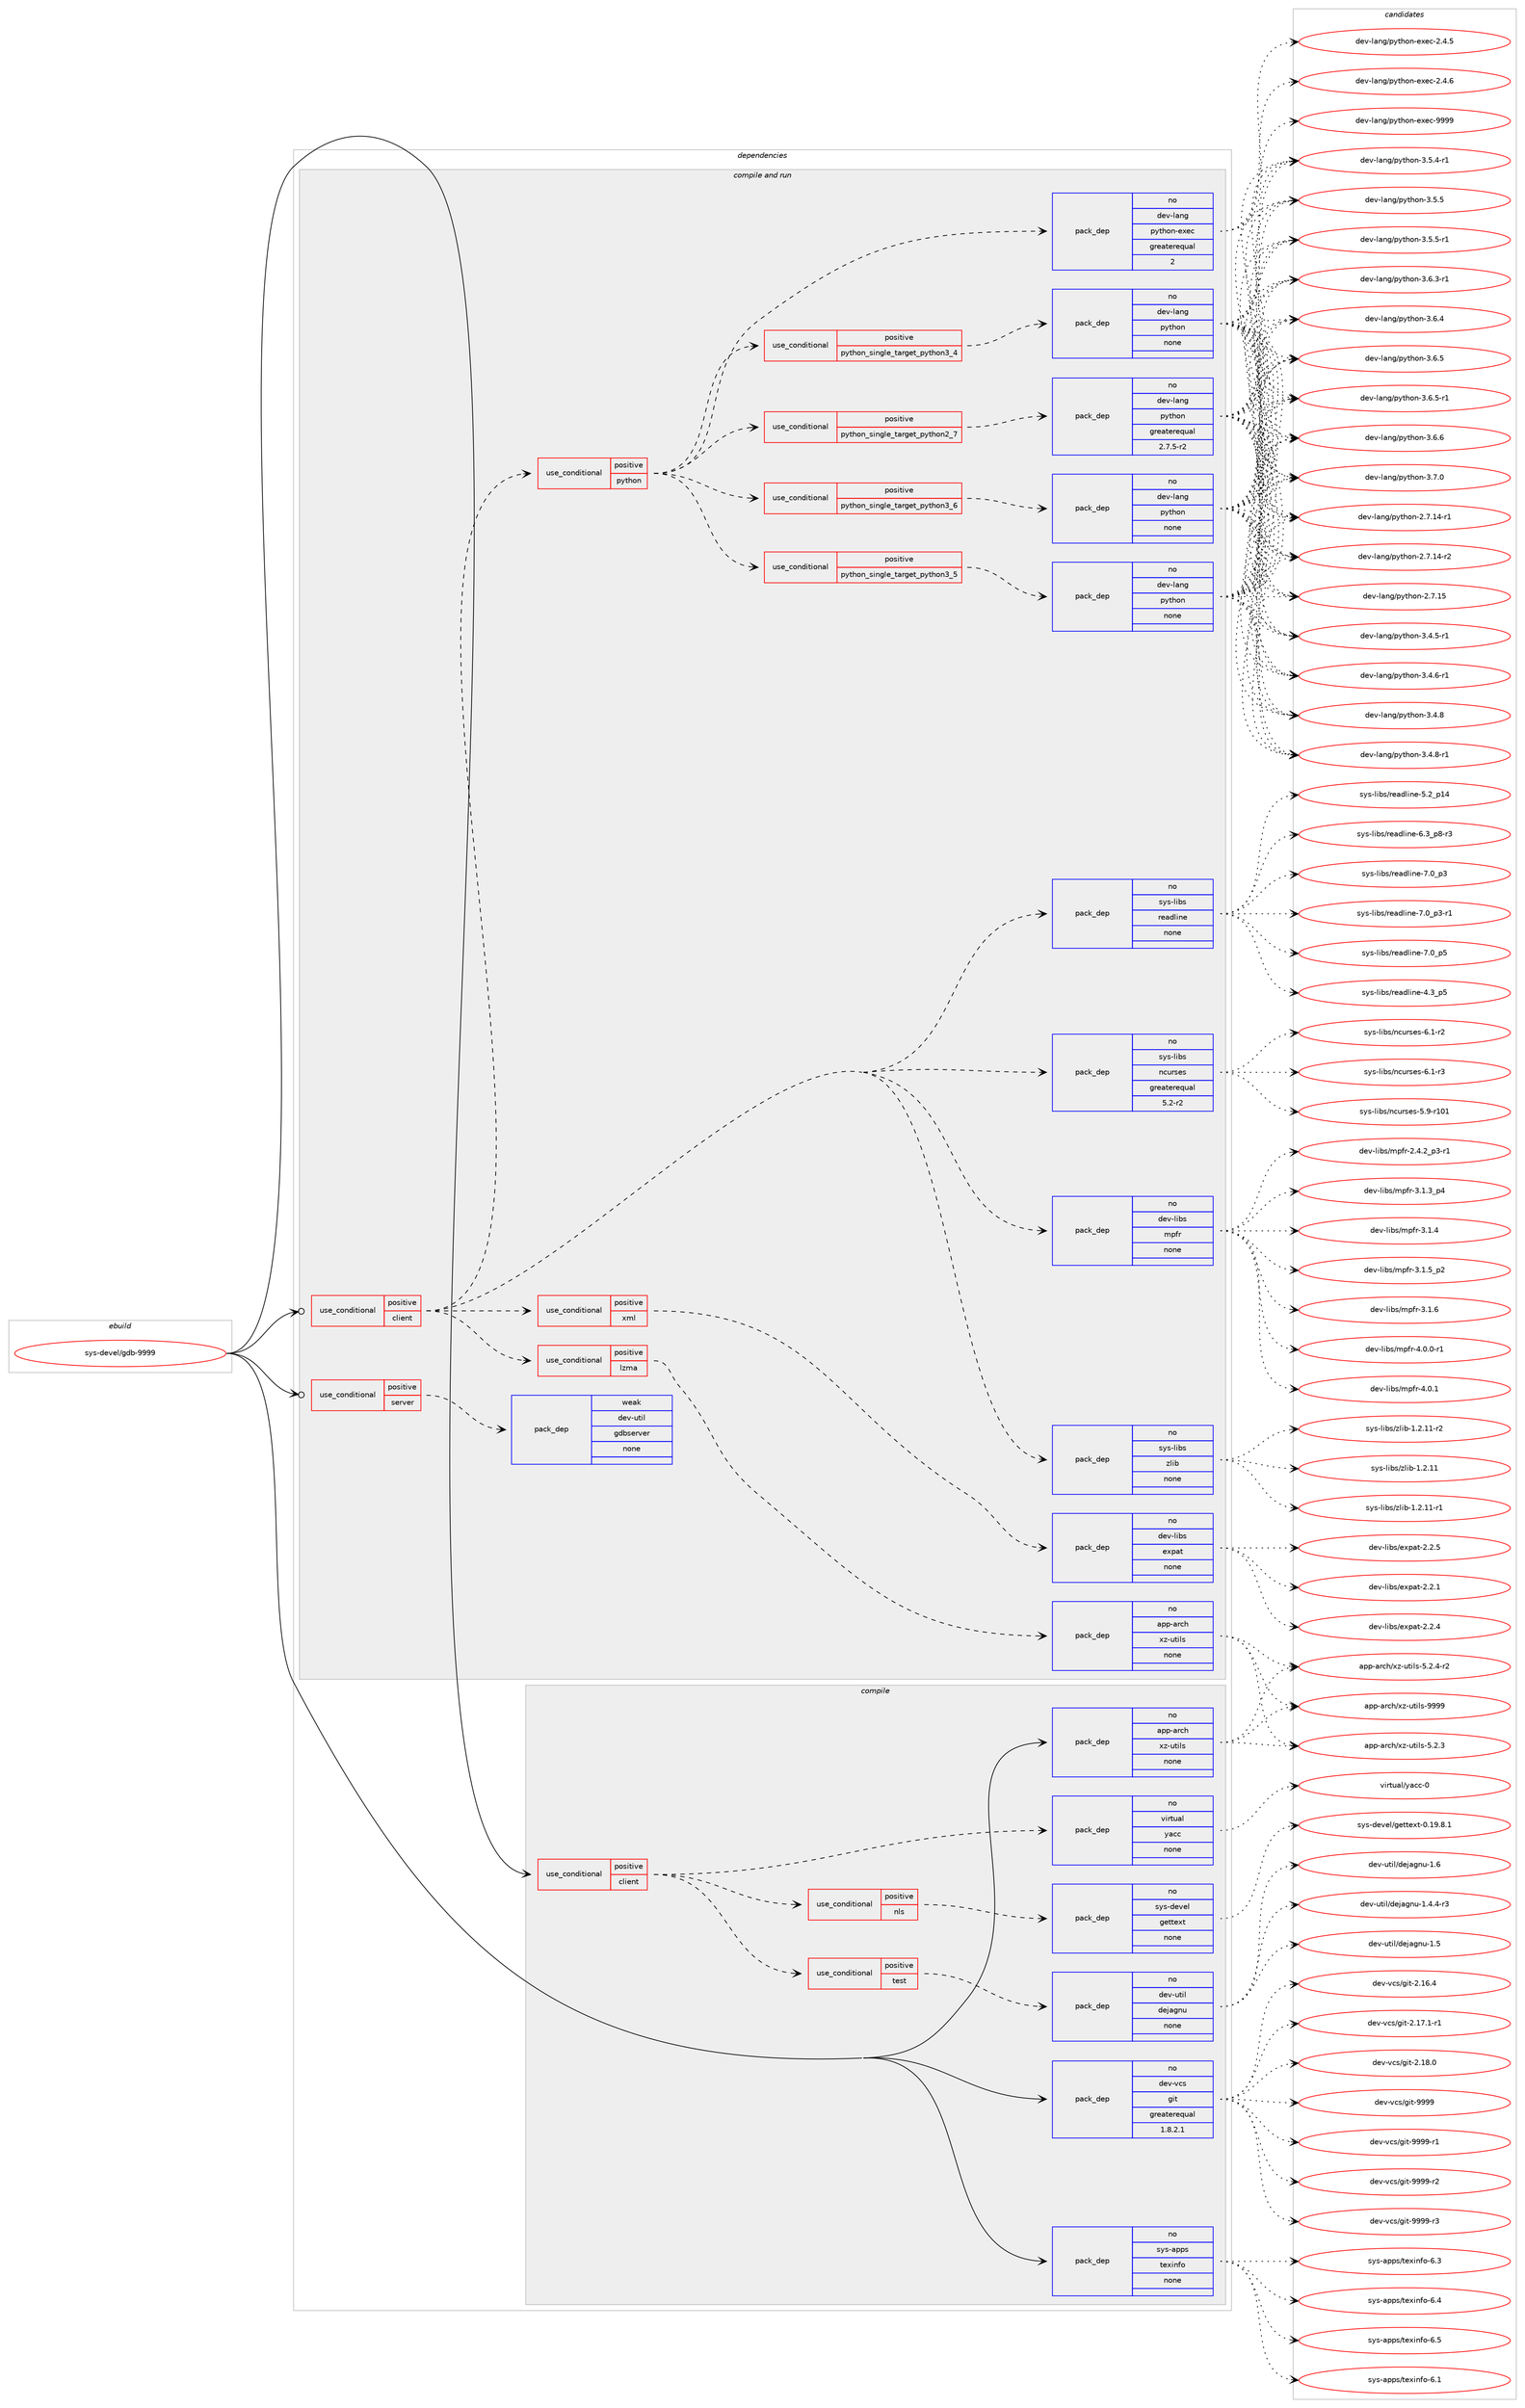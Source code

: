 digraph prolog {

# *************
# Graph options
# *************

newrank=true;
concentrate=true;
compound=true;
graph [rankdir=LR,fontname=Helvetica,fontsize=10,ranksep=1.5];#, ranksep=2.5, nodesep=0.2];
edge  [arrowhead=vee];
node  [fontname=Helvetica,fontsize=10];

# **********
# The ebuild
# **********

subgraph cluster_leftcol {
color=gray;
rank=same;
label=<<i>ebuild</i>>;
id [label="sys-devel/gdb-9999", color=red, width=4, href="../sys-devel/gdb-9999.svg"];
}

# ****************
# The dependencies
# ****************

subgraph cluster_midcol {
color=gray;
label=<<i>dependencies</i>>;
subgraph cluster_compile {
fillcolor="#eeeeee";
style=filled;
label=<<i>compile</i>>;
subgraph cond1555 {
dependency7397 [label=<<TABLE BORDER="0" CELLBORDER="1" CELLSPACING="0" CELLPADDING="4"><TR><TD ROWSPAN="3" CELLPADDING="10">use_conditional</TD></TR><TR><TD>positive</TD></TR><TR><TD>client</TD></TR></TABLE>>, shape=none, color=red];
subgraph pack5758 {
dependency7398 [label=<<TABLE BORDER="0" CELLBORDER="1" CELLSPACING="0" CELLPADDING="4" WIDTH="220"><TR><TD ROWSPAN="6" CELLPADDING="30">pack_dep</TD></TR><TR><TD WIDTH="110">no</TD></TR><TR><TD>virtual</TD></TR><TR><TD>yacc</TD></TR><TR><TD>none</TD></TR><TR><TD></TD></TR></TABLE>>, shape=none, color=blue];
}
dependency7397:e -> dependency7398:w [weight=20,style="dashed",arrowhead="vee"];
subgraph cond1556 {
dependency7399 [label=<<TABLE BORDER="0" CELLBORDER="1" CELLSPACING="0" CELLPADDING="4"><TR><TD ROWSPAN="3" CELLPADDING="10">use_conditional</TD></TR><TR><TD>positive</TD></TR><TR><TD>test</TD></TR></TABLE>>, shape=none, color=red];
subgraph pack5759 {
dependency7400 [label=<<TABLE BORDER="0" CELLBORDER="1" CELLSPACING="0" CELLPADDING="4" WIDTH="220"><TR><TD ROWSPAN="6" CELLPADDING="30">pack_dep</TD></TR><TR><TD WIDTH="110">no</TD></TR><TR><TD>dev-util</TD></TR><TR><TD>dejagnu</TD></TR><TR><TD>none</TD></TR><TR><TD></TD></TR></TABLE>>, shape=none, color=blue];
}
dependency7399:e -> dependency7400:w [weight=20,style="dashed",arrowhead="vee"];
}
dependency7397:e -> dependency7399:w [weight=20,style="dashed",arrowhead="vee"];
subgraph cond1557 {
dependency7401 [label=<<TABLE BORDER="0" CELLBORDER="1" CELLSPACING="0" CELLPADDING="4"><TR><TD ROWSPAN="3" CELLPADDING="10">use_conditional</TD></TR><TR><TD>positive</TD></TR><TR><TD>nls</TD></TR></TABLE>>, shape=none, color=red];
subgraph pack5760 {
dependency7402 [label=<<TABLE BORDER="0" CELLBORDER="1" CELLSPACING="0" CELLPADDING="4" WIDTH="220"><TR><TD ROWSPAN="6" CELLPADDING="30">pack_dep</TD></TR><TR><TD WIDTH="110">no</TD></TR><TR><TD>sys-devel</TD></TR><TR><TD>gettext</TD></TR><TR><TD>none</TD></TR><TR><TD></TD></TR></TABLE>>, shape=none, color=blue];
}
dependency7401:e -> dependency7402:w [weight=20,style="dashed",arrowhead="vee"];
}
dependency7397:e -> dependency7401:w [weight=20,style="dashed",arrowhead="vee"];
}
id:e -> dependency7397:w [weight=20,style="solid",arrowhead="vee"];
subgraph pack5761 {
dependency7403 [label=<<TABLE BORDER="0" CELLBORDER="1" CELLSPACING="0" CELLPADDING="4" WIDTH="220"><TR><TD ROWSPAN="6" CELLPADDING="30">pack_dep</TD></TR><TR><TD WIDTH="110">no</TD></TR><TR><TD>app-arch</TD></TR><TR><TD>xz-utils</TD></TR><TR><TD>none</TD></TR><TR><TD></TD></TR></TABLE>>, shape=none, color=blue];
}
id:e -> dependency7403:w [weight=20,style="solid",arrowhead="vee"];
subgraph pack5762 {
dependency7404 [label=<<TABLE BORDER="0" CELLBORDER="1" CELLSPACING="0" CELLPADDING="4" WIDTH="220"><TR><TD ROWSPAN="6" CELLPADDING="30">pack_dep</TD></TR><TR><TD WIDTH="110">no</TD></TR><TR><TD>dev-vcs</TD></TR><TR><TD>git</TD></TR><TR><TD>greaterequal</TD></TR><TR><TD>1.8.2.1</TD></TR></TABLE>>, shape=none, color=blue];
}
id:e -> dependency7404:w [weight=20,style="solid",arrowhead="vee"];
subgraph pack5763 {
dependency7405 [label=<<TABLE BORDER="0" CELLBORDER="1" CELLSPACING="0" CELLPADDING="4" WIDTH="220"><TR><TD ROWSPAN="6" CELLPADDING="30">pack_dep</TD></TR><TR><TD WIDTH="110">no</TD></TR><TR><TD>sys-apps</TD></TR><TR><TD>texinfo</TD></TR><TR><TD>none</TD></TR><TR><TD></TD></TR></TABLE>>, shape=none, color=blue];
}
id:e -> dependency7405:w [weight=20,style="solid",arrowhead="vee"];
}
subgraph cluster_compileandrun {
fillcolor="#eeeeee";
style=filled;
label=<<i>compile and run</i>>;
subgraph cond1558 {
dependency7406 [label=<<TABLE BORDER="0" CELLBORDER="1" CELLSPACING="0" CELLPADDING="4"><TR><TD ROWSPAN="3" CELLPADDING="10">use_conditional</TD></TR><TR><TD>positive</TD></TR><TR><TD>client</TD></TR></TABLE>>, shape=none, color=red];
subgraph pack5764 {
dependency7407 [label=<<TABLE BORDER="0" CELLBORDER="1" CELLSPACING="0" CELLPADDING="4" WIDTH="220"><TR><TD ROWSPAN="6" CELLPADDING="30">pack_dep</TD></TR><TR><TD WIDTH="110">no</TD></TR><TR><TD>dev-libs</TD></TR><TR><TD>mpfr</TD></TR><TR><TD>none</TD></TR><TR><TD></TD></TR></TABLE>>, shape=none, color=blue];
}
dependency7406:e -> dependency7407:w [weight=20,style="dashed",arrowhead="vee"];
subgraph pack5765 {
dependency7408 [label=<<TABLE BORDER="0" CELLBORDER="1" CELLSPACING="0" CELLPADDING="4" WIDTH="220"><TR><TD ROWSPAN="6" CELLPADDING="30">pack_dep</TD></TR><TR><TD WIDTH="110">no</TD></TR><TR><TD>sys-libs</TD></TR><TR><TD>ncurses</TD></TR><TR><TD>greaterequal</TD></TR><TR><TD>5.2-r2</TD></TR></TABLE>>, shape=none, color=blue];
}
dependency7406:e -> dependency7408:w [weight=20,style="dashed",arrowhead="vee"];
subgraph pack5766 {
dependency7409 [label=<<TABLE BORDER="0" CELLBORDER="1" CELLSPACING="0" CELLPADDING="4" WIDTH="220"><TR><TD ROWSPAN="6" CELLPADDING="30">pack_dep</TD></TR><TR><TD WIDTH="110">no</TD></TR><TR><TD>sys-libs</TD></TR><TR><TD>readline</TD></TR><TR><TD>none</TD></TR><TR><TD></TD></TR></TABLE>>, shape=none, color=blue];
}
dependency7406:e -> dependency7409:w [weight=20,style="dashed",arrowhead="vee"];
subgraph cond1559 {
dependency7410 [label=<<TABLE BORDER="0" CELLBORDER="1" CELLSPACING="0" CELLPADDING="4"><TR><TD ROWSPAN="3" CELLPADDING="10">use_conditional</TD></TR><TR><TD>positive</TD></TR><TR><TD>lzma</TD></TR></TABLE>>, shape=none, color=red];
subgraph pack5767 {
dependency7411 [label=<<TABLE BORDER="0" CELLBORDER="1" CELLSPACING="0" CELLPADDING="4" WIDTH="220"><TR><TD ROWSPAN="6" CELLPADDING="30">pack_dep</TD></TR><TR><TD WIDTH="110">no</TD></TR><TR><TD>app-arch</TD></TR><TR><TD>xz-utils</TD></TR><TR><TD>none</TD></TR><TR><TD></TD></TR></TABLE>>, shape=none, color=blue];
}
dependency7410:e -> dependency7411:w [weight=20,style="dashed",arrowhead="vee"];
}
dependency7406:e -> dependency7410:w [weight=20,style="dashed",arrowhead="vee"];
subgraph cond1560 {
dependency7412 [label=<<TABLE BORDER="0" CELLBORDER="1" CELLSPACING="0" CELLPADDING="4"><TR><TD ROWSPAN="3" CELLPADDING="10">use_conditional</TD></TR><TR><TD>positive</TD></TR><TR><TD>python</TD></TR></TABLE>>, shape=none, color=red];
subgraph cond1561 {
dependency7413 [label=<<TABLE BORDER="0" CELLBORDER="1" CELLSPACING="0" CELLPADDING="4"><TR><TD ROWSPAN="3" CELLPADDING="10">use_conditional</TD></TR><TR><TD>positive</TD></TR><TR><TD>python_single_target_python2_7</TD></TR></TABLE>>, shape=none, color=red];
subgraph pack5768 {
dependency7414 [label=<<TABLE BORDER="0" CELLBORDER="1" CELLSPACING="0" CELLPADDING="4" WIDTH="220"><TR><TD ROWSPAN="6" CELLPADDING="30">pack_dep</TD></TR><TR><TD WIDTH="110">no</TD></TR><TR><TD>dev-lang</TD></TR><TR><TD>python</TD></TR><TR><TD>greaterequal</TD></TR><TR><TD>2.7.5-r2</TD></TR></TABLE>>, shape=none, color=blue];
}
dependency7413:e -> dependency7414:w [weight=20,style="dashed",arrowhead="vee"];
}
dependency7412:e -> dependency7413:w [weight=20,style="dashed",arrowhead="vee"];
subgraph cond1562 {
dependency7415 [label=<<TABLE BORDER="0" CELLBORDER="1" CELLSPACING="0" CELLPADDING="4"><TR><TD ROWSPAN="3" CELLPADDING="10">use_conditional</TD></TR><TR><TD>positive</TD></TR><TR><TD>python_single_target_python3_4</TD></TR></TABLE>>, shape=none, color=red];
subgraph pack5769 {
dependency7416 [label=<<TABLE BORDER="0" CELLBORDER="1" CELLSPACING="0" CELLPADDING="4" WIDTH="220"><TR><TD ROWSPAN="6" CELLPADDING="30">pack_dep</TD></TR><TR><TD WIDTH="110">no</TD></TR><TR><TD>dev-lang</TD></TR><TR><TD>python</TD></TR><TR><TD>none</TD></TR><TR><TD></TD></TR></TABLE>>, shape=none, color=blue];
}
dependency7415:e -> dependency7416:w [weight=20,style="dashed",arrowhead="vee"];
}
dependency7412:e -> dependency7415:w [weight=20,style="dashed",arrowhead="vee"];
subgraph cond1563 {
dependency7417 [label=<<TABLE BORDER="0" CELLBORDER="1" CELLSPACING="0" CELLPADDING="4"><TR><TD ROWSPAN="3" CELLPADDING="10">use_conditional</TD></TR><TR><TD>positive</TD></TR><TR><TD>python_single_target_python3_5</TD></TR></TABLE>>, shape=none, color=red];
subgraph pack5770 {
dependency7418 [label=<<TABLE BORDER="0" CELLBORDER="1" CELLSPACING="0" CELLPADDING="4" WIDTH="220"><TR><TD ROWSPAN="6" CELLPADDING="30">pack_dep</TD></TR><TR><TD WIDTH="110">no</TD></TR><TR><TD>dev-lang</TD></TR><TR><TD>python</TD></TR><TR><TD>none</TD></TR><TR><TD></TD></TR></TABLE>>, shape=none, color=blue];
}
dependency7417:e -> dependency7418:w [weight=20,style="dashed",arrowhead="vee"];
}
dependency7412:e -> dependency7417:w [weight=20,style="dashed",arrowhead="vee"];
subgraph cond1564 {
dependency7419 [label=<<TABLE BORDER="0" CELLBORDER="1" CELLSPACING="0" CELLPADDING="4"><TR><TD ROWSPAN="3" CELLPADDING="10">use_conditional</TD></TR><TR><TD>positive</TD></TR><TR><TD>python_single_target_python3_6</TD></TR></TABLE>>, shape=none, color=red];
subgraph pack5771 {
dependency7420 [label=<<TABLE BORDER="0" CELLBORDER="1" CELLSPACING="0" CELLPADDING="4" WIDTH="220"><TR><TD ROWSPAN="6" CELLPADDING="30">pack_dep</TD></TR><TR><TD WIDTH="110">no</TD></TR><TR><TD>dev-lang</TD></TR><TR><TD>python</TD></TR><TR><TD>none</TD></TR><TR><TD></TD></TR></TABLE>>, shape=none, color=blue];
}
dependency7419:e -> dependency7420:w [weight=20,style="dashed",arrowhead="vee"];
}
dependency7412:e -> dependency7419:w [weight=20,style="dashed",arrowhead="vee"];
subgraph pack5772 {
dependency7421 [label=<<TABLE BORDER="0" CELLBORDER="1" CELLSPACING="0" CELLPADDING="4" WIDTH="220"><TR><TD ROWSPAN="6" CELLPADDING="30">pack_dep</TD></TR><TR><TD WIDTH="110">no</TD></TR><TR><TD>dev-lang</TD></TR><TR><TD>python-exec</TD></TR><TR><TD>greaterequal</TD></TR><TR><TD>2</TD></TR></TABLE>>, shape=none, color=blue];
}
dependency7412:e -> dependency7421:w [weight=20,style="dashed",arrowhead="vee"];
}
dependency7406:e -> dependency7412:w [weight=20,style="dashed",arrowhead="vee"];
subgraph cond1565 {
dependency7422 [label=<<TABLE BORDER="0" CELLBORDER="1" CELLSPACING="0" CELLPADDING="4"><TR><TD ROWSPAN="3" CELLPADDING="10">use_conditional</TD></TR><TR><TD>positive</TD></TR><TR><TD>xml</TD></TR></TABLE>>, shape=none, color=red];
subgraph pack5773 {
dependency7423 [label=<<TABLE BORDER="0" CELLBORDER="1" CELLSPACING="0" CELLPADDING="4" WIDTH="220"><TR><TD ROWSPAN="6" CELLPADDING="30">pack_dep</TD></TR><TR><TD WIDTH="110">no</TD></TR><TR><TD>dev-libs</TD></TR><TR><TD>expat</TD></TR><TR><TD>none</TD></TR><TR><TD></TD></TR></TABLE>>, shape=none, color=blue];
}
dependency7422:e -> dependency7423:w [weight=20,style="dashed",arrowhead="vee"];
}
dependency7406:e -> dependency7422:w [weight=20,style="dashed",arrowhead="vee"];
subgraph pack5774 {
dependency7424 [label=<<TABLE BORDER="0" CELLBORDER="1" CELLSPACING="0" CELLPADDING="4" WIDTH="220"><TR><TD ROWSPAN="6" CELLPADDING="30">pack_dep</TD></TR><TR><TD WIDTH="110">no</TD></TR><TR><TD>sys-libs</TD></TR><TR><TD>zlib</TD></TR><TR><TD>none</TD></TR><TR><TD></TD></TR></TABLE>>, shape=none, color=blue];
}
dependency7406:e -> dependency7424:w [weight=20,style="dashed",arrowhead="vee"];
}
id:e -> dependency7406:w [weight=20,style="solid",arrowhead="odotvee"];
subgraph cond1566 {
dependency7425 [label=<<TABLE BORDER="0" CELLBORDER="1" CELLSPACING="0" CELLPADDING="4"><TR><TD ROWSPAN="3" CELLPADDING="10">use_conditional</TD></TR><TR><TD>positive</TD></TR><TR><TD>server</TD></TR></TABLE>>, shape=none, color=red];
subgraph pack5775 {
dependency7426 [label=<<TABLE BORDER="0" CELLBORDER="1" CELLSPACING="0" CELLPADDING="4" WIDTH="220"><TR><TD ROWSPAN="6" CELLPADDING="30">pack_dep</TD></TR><TR><TD WIDTH="110">weak</TD></TR><TR><TD>dev-util</TD></TR><TR><TD>gdbserver</TD></TR><TR><TD>none</TD></TR><TR><TD></TD></TR></TABLE>>, shape=none, color=blue];
}
dependency7425:e -> dependency7426:w [weight=20,style="dashed",arrowhead="vee"];
}
id:e -> dependency7425:w [weight=20,style="solid",arrowhead="odotvee"];
}
subgraph cluster_run {
fillcolor="#eeeeee";
style=filled;
label=<<i>run</i>>;
}
}

# **************
# The candidates
# **************

subgraph cluster_choices {
rank=same;
color=gray;
label=<<i>candidates</i>>;

subgraph choice5758 {
color=black;
nodesep=1;
choice11810511411611797108471219799994548 [label="virtual/yacc-0", color=red, width=4,href="../virtual/yacc-0.svg"];
dependency7398:e -> choice11810511411611797108471219799994548:w [style=dotted,weight="100"];
}
subgraph choice5759 {
color=black;
nodesep=1;
choice1001011184511711610510847100101106971031101174549465246524511451 [label="dev-util/dejagnu-1.4.4-r3", color=red, width=4,href="../dev-util/dejagnu-1.4.4-r3.svg"];
choice10010111845117116105108471001011069710311011745494653 [label="dev-util/dejagnu-1.5", color=red, width=4,href="../dev-util/dejagnu-1.5.svg"];
choice10010111845117116105108471001011069710311011745494654 [label="dev-util/dejagnu-1.6", color=red, width=4,href="../dev-util/dejagnu-1.6.svg"];
dependency7400:e -> choice1001011184511711610510847100101106971031101174549465246524511451:w [style=dotted,weight="100"];
dependency7400:e -> choice10010111845117116105108471001011069710311011745494653:w [style=dotted,weight="100"];
dependency7400:e -> choice10010111845117116105108471001011069710311011745494654:w [style=dotted,weight="100"];
}
subgraph choice5760 {
color=black;
nodesep=1;
choice1151211154510010111810110847103101116116101120116454846495746564649 [label="sys-devel/gettext-0.19.8.1", color=red, width=4,href="../sys-devel/gettext-0.19.8.1.svg"];
dependency7402:e -> choice1151211154510010111810110847103101116116101120116454846495746564649:w [style=dotted,weight="100"];
}
subgraph choice5761 {
color=black;
nodesep=1;
choice971121124597114991044712012245117116105108115455346504651 [label="app-arch/xz-utils-5.2.3", color=red, width=4,href="../app-arch/xz-utils-5.2.3.svg"];
choice9711211245971149910447120122451171161051081154553465046524511450 [label="app-arch/xz-utils-5.2.4-r2", color=red, width=4,href="../app-arch/xz-utils-5.2.4-r2.svg"];
choice9711211245971149910447120122451171161051081154557575757 [label="app-arch/xz-utils-9999", color=red, width=4,href="../app-arch/xz-utils-9999.svg"];
dependency7403:e -> choice971121124597114991044712012245117116105108115455346504651:w [style=dotted,weight="100"];
dependency7403:e -> choice9711211245971149910447120122451171161051081154553465046524511450:w [style=dotted,weight="100"];
dependency7403:e -> choice9711211245971149910447120122451171161051081154557575757:w [style=dotted,weight="100"];
}
subgraph choice5762 {
color=black;
nodesep=1;
choice10010111845118991154710310511645504649544652 [label="dev-vcs/git-2.16.4", color=red, width=4,href="../dev-vcs/git-2.16.4.svg"];
choice100101118451189911547103105116455046495546494511449 [label="dev-vcs/git-2.17.1-r1", color=red, width=4,href="../dev-vcs/git-2.17.1-r1.svg"];
choice10010111845118991154710310511645504649564648 [label="dev-vcs/git-2.18.0", color=red, width=4,href="../dev-vcs/git-2.18.0.svg"];
choice1001011184511899115471031051164557575757 [label="dev-vcs/git-9999", color=red, width=4,href="../dev-vcs/git-9999.svg"];
choice10010111845118991154710310511645575757574511449 [label="dev-vcs/git-9999-r1", color=red, width=4,href="../dev-vcs/git-9999-r1.svg"];
choice10010111845118991154710310511645575757574511450 [label="dev-vcs/git-9999-r2", color=red, width=4,href="../dev-vcs/git-9999-r2.svg"];
choice10010111845118991154710310511645575757574511451 [label="dev-vcs/git-9999-r3", color=red, width=4,href="../dev-vcs/git-9999-r3.svg"];
dependency7404:e -> choice10010111845118991154710310511645504649544652:w [style=dotted,weight="100"];
dependency7404:e -> choice100101118451189911547103105116455046495546494511449:w [style=dotted,weight="100"];
dependency7404:e -> choice10010111845118991154710310511645504649564648:w [style=dotted,weight="100"];
dependency7404:e -> choice1001011184511899115471031051164557575757:w [style=dotted,weight="100"];
dependency7404:e -> choice10010111845118991154710310511645575757574511449:w [style=dotted,weight="100"];
dependency7404:e -> choice10010111845118991154710310511645575757574511450:w [style=dotted,weight="100"];
dependency7404:e -> choice10010111845118991154710310511645575757574511451:w [style=dotted,weight="100"];
}
subgraph choice5763 {
color=black;
nodesep=1;
choice11512111545971121121154711610112010511010211145544649 [label="sys-apps/texinfo-6.1", color=red, width=4,href="../sys-apps/texinfo-6.1.svg"];
choice11512111545971121121154711610112010511010211145544651 [label="sys-apps/texinfo-6.3", color=red, width=4,href="../sys-apps/texinfo-6.3.svg"];
choice11512111545971121121154711610112010511010211145544652 [label="sys-apps/texinfo-6.4", color=red, width=4,href="../sys-apps/texinfo-6.4.svg"];
choice11512111545971121121154711610112010511010211145544653 [label="sys-apps/texinfo-6.5", color=red, width=4,href="../sys-apps/texinfo-6.5.svg"];
dependency7405:e -> choice11512111545971121121154711610112010511010211145544649:w [style=dotted,weight="100"];
dependency7405:e -> choice11512111545971121121154711610112010511010211145544651:w [style=dotted,weight="100"];
dependency7405:e -> choice11512111545971121121154711610112010511010211145544652:w [style=dotted,weight="100"];
dependency7405:e -> choice11512111545971121121154711610112010511010211145544653:w [style=dotted,weight="100"];
}
subgraph choice5764 {
color=black;
nodesep=1;
choice10010111845108105981154710911210211445504652465095112514511449 [label="dev-libs/mpfr-2.4.2_p3-r1", color=red, width=4,href="../dev-libs/mpfr-2.4.2_p3-r1.svg"];
choice1001011184510810598115471091121021144551464946519511252 [label="dev-libs/mpfr-3.1.3_p4", color=red, width=4,href="../dev-libs/mpfr-3.1.3_p4.svg"];
choice100101118451081059811547109112102114455146494652 [label="dev-libs/mpfr-3.1.4", color=red, width=4,href="../dev-libs/mpfr-3.1.4.svg"];
choice1001011184510810598115471091121021144551464946539511250 [label="dev-libs/mpfr-3.1.5_p2", color=red, width=4,href="../dev-libs/mpfr-3.1.5_p2.svg"];
choice100101118451081059811547109112102114455146494654 [label="dev-libs/mpfr-3.1.6", color=red, width=4,href="../dev-libs/mpfr-3.1.6.svg"];
choice1001011184510810598115471091121021144552464846484511449 [label="dev-libs/mpfr-4.0.0-r1", color=red, width=4,href="../dev-libs/mpfr-4.0.0-r1.svg"];
choice100101118451081059811547109112102114455246484649 [label="dev-libs/mpfr-4.0.1", color=red, width=4,href="../dev-libs/mpfr-4.0.1.svg"];
dependency7407:e -> choice10010111845108105981154710911210211445504652465095112514511449:w [style=dotted,weight="100"];
dependency7407:e -> choice1001011184510810598115471091121021144551464946519511252:w [style=dotted,weight="100"];
dependency7407:e -> choice100101118451081059811547109112102114455146494652:w [style=dotted,weight="100"];
dependency7407:e -> choice1001011184510810598115471091121021144551464946539511250:w [style=dotted,weight="100"];
dependency7407:e -> choice100101118451081059811547109112102114455146494654:w [style=dotted,weight="100"];
dependency7407:e -> choice1001011184510810598115471091121021144552464846484511449:w [style=dotted,weight="100"];
dependency7407:e -> choice100101118451081059811547109112102114455246484649:w [style=dotted,weight="100"];
}
subgraph choice5765 {
color=black;
nodesep=1;
choice115121115451081059811547110991171141151011154553465745114494849 [label="sys-libs/ncurses-5.9-r101", color=red, width=4,href="../sys-libs/ncurses-5.9-r101.svg"];
choice11512111545108105981154711099117114115101115455446494511450 [label="sys-libs/ncurses-6.1-r2", color=red, width=4,href="../sys-libs/ncurses-6.1-r2.svg"];
choice11512111545108105981154711099117114115101115455446494511451 [label="sys-libs/ncurses-6.1-r3", color=red, width=4,href="../sys-libs/ncurses-6.1-r3.svg"];
dependency7408:e -> choice115121115451081059811547110991171141151011154553465745114494849:w [style=dotted,weight="100"];
dependency7408:e -> choice11512111545108105981154711099117114115101115455446494511450:w [style=dotted,weight="100"];
dependency7408:e -> choice11512111545108105981154711099117114115101115455446494511451:w [style=dotted,weight="100"];
}
subgraph choice5766 {
color=black;
nodesep=1;
choice11512111545108105981154711410197100108105110101455246519511253 [label="sys-libs/readline-4.3_p5", color=red, width=4,href="../sys-libs/readline-4.3_p5.svg"];
choice1151211154510810598115471141019710010810511010145534650951124952 [label="sys-libs/readline-5.2_p14", color=red, width=4,href="../sys-libs/readline-5.2_p14.svg"];
choice115121115451081059811547114101971001081051101014554465195112564511451 [label="sys-libs/readline-6.3_p8-r3", color=red, width=4,href="../sys-libs/readline-6.3_p8-r3.svg"];
choice11512111545108105981154711410197100108105110101455546489511251 [label="sys-libs/readline-7.0_p3", color=red, width=4,href="../sys-libs/readline-7.0_p3.svg"];
choice115121115451081059811547114101971001081051101014555464895112514511449 [label="sys-libs/readline-7.0_p3-r1", color=red, width=4,href="../sys-libs/readline-7.0_p3-r1.svg"];
choice11512111545108105981154711410197100108105110101455546489511253 [label="sys-libs/readline-7.0_p5", color=red, width=4,href="../sys-libs/readline-7.0_p5.svg"];
dependency7409:e -> choice11512111545108105981154711410197100108105110101455246519511253:w [style=dotted,weight="100"];
dependency7409:e -> choice1151211154510810598115471141019710010810511010145534650951124952:w [style=dotted,weight="100"];
dependency7409:e -> choice115121115451081059811547114101971001081051101014554465195112564511451:w [style=dotted,weight="100"];
dependency7409:e -> choice11512111545108105981154711410197100108105110101455546489511251:w [style=dotted,weight="100"];
dependency7409:e -> choice115121115451081059811547114101971001081051101014555464895112514511449:w [style=dotted,weight="100"];
dependency7409:e -> choice11512111545108105981154711410197100108105110101455546489511253:w [style=dotted,weight="100"];
}
subgraph choice5767 {
color=black;
nodesep=1;
choice971121124597114991044712012245117116105108115455346504651 [label="app-arch/xz-utils-5.2.3", color=red, width=4,href="../app-arch/xz-utils-5.2.3.svg"];
choice9711211245971149910447120122451171161051081154553465046524511450 [label="app-arch/xz-utils-5.2.4-r2", color=red, width=4,href="../app-arch/xz-utils-5.2.4-r2.svg"];
choice9711211245971149910447120122451171161051081154557575757 [label="app-arch/xz-utils-9999", color=red, width=4,href="../app-arch/xz-utils-9999.svg"];
dependency7411:e -> choice971121124597114991044712012245117116105108115455346504651:w [style=dotted,weight="100"];
dependency7411:e -> choice9711211245971149910447120122451171161051081154553465046524511450:w [style=dotted,weight="100"];
dependency7411:e -> choice9711211245971149910447120122451171161051081154557575757:w [style=dotted,weight="100"];
}
subgraph choice5768 {
color=black;
nodesep=1;
choice100101118451089711010347112121116104111110455046554649524511449 [label="dev-lang/python-2.7.14-r1", color=red, width=4,href="../dev-lang/python-2.7.14-r1.svg"];
choice100101118451089711010347112121116104111110455046554649524511450 [label="dev-lang/python-2.7.14-r2", color=red, width=4,href="../dev-lang/python-2.7.14-r2.svg"];
choice10010111845108971101034711212111610411111045504655464953 [label="dev-lang/python-2.7.15", color=red, width=4,href="../dev-lang/python-2.7.15.svg"];
choice1001011184510897110103471121211161041111104551465246534511449 [label="dev-lang/python-3.4.5-r1", color=red, width=4,href="../dev-lang/python-3.4.5-r1.svg"];
choice1001011184510897110103471121211161041111104551465246544511449 [label="dev-lang/python-3.4.6-r1", color=red, width=4,href="../dev-lang/python-3.4.6-r1.svg"];
choice100101118451089711010347112121116104111110455146524656 [label="dev-lang/python-3.4.8", color=red, width=4,href="../dev-lang/python-3.4.8.svg"];
choice1001011184510897110103471121211161041111104551465246564511449 [label="dev-lang/python-3.4.8-r1", color=red, width=4,href="../dev-lang/python-3.4.8-r1.svg"];
choice1001011184510897110103471121211161041111104551465346524511449 [label="dev-lang/python-3.5.4-r1", color=red, width=4,href="../dev-lang/python-3.5.4-r1.svg"];
choice100101118451089711010347112121116104111110455146534653 [label="dev-lang/python-3.5.5", color=red, width=4,href="../dev-lang/python-3.5.5.svg"];
choice1001011184510897110103471121211161041111104551465346534511449 [label="dev-lang/python-3.5.5-r1", color=red, width=4,href="../dev-lang/python-3.5.5-r1.svg"];
choice1001011184510897110103471121211161041111104551465446514511449 [label="dev-lang/python-3.6.3-r1", color=red, width=4,href="../dev-lang/python-3.6.3-r1.svg"];
choice100101118451089711010347112121116104111110455146544652 [label="dev-lang/python-3.6.4", color=red, width=4,href="../dev-lang/python-3.6.4.svg"];
choice100101118451089711010347112121116104111110455146544653 [label="dev-lang/python-3.6.5", color=red, width=4,href="../dev-lang/python-3.6.5.svg"];
choice1001011184510897110103471121211161041111104551465446534511449 [label="dev-lang/python-3.6.5-r1", color=red, width=4,href="../dev-lang/python-3.6.5-r1.svg"];
choice100101118451089711010347112121116104111110455146544654 [label="dev-lang/python-3.6.6", color=red, width=4,href="../dev-lang/python-3.6.6.svg"];
choice100101118451089711010347112121116104111110455146554648 [label="dev-lang/python-3.7.0", color=red, width=4,href="../dev-lang/python-3.7.0.svg"];
dependency7414:e -> choice100101118451089711010347112121116104111110455046554649524511449:w [style=dotted,weight="100"];
dependency7414:e -> choice100101118451089711010347112121116104111110455046554649524511450:w [style=dotted,weight="100"];
dependency7414:e -> choice10010111845108971101034711212111610411111045504655464953:w [style=dotted,weight="100"];
dependency7414:e -> choice1001011184510897110103471121211161041111104551465246534511449:w [style=dotted,weight="100"];
dependency7414:e -> choice1001011184510897110103471121211161041111104551465246544511449:w [style=dotted,weight="100"];
dependency7414:e -> choice100101118451089711010347112121116104111110455146524656:w [style=dotted,weight="100"];
dependency7414:e -> choice1001011184510897110103471121211161041111104551465246564511449:w [style=dotted,weight="100"];
dependency7414:e -> choice1001011184510897110103471121211161041111104551465346524511449:w [style=dotted,weight="100"];
dependency7414:e -> choice100101118451089711010347112121116104111110455146534653:w [style=dotted,weight="100"];
dependency7414:e -> choice1001011184510897110103471121211161041111104551465346534511449:w [style=dotted,weight="100"];
dependency7414:e -> choice1001011184510897110103471121211161041111104551465446514511449:w [style=dotted,weight="100"];
dependency7414:e -> choice100101118451089711010347112121116104111110455146544652:w [style=dotted,weight="100"];
dependency7414:e -> choice100101118451089711010347112121116104111110455146544653:w [style=dotted,weight="100"];
dependency7414:e -> choice1001011184510897110103471121211161041111104551465446534511449:w [style=dotted,weight="100"];
dependency7414:e -> choice100101118451089711010347112121116104111110455146544654:w [style=dotted,weight="100"];
dependency7414:e -> choice100101118451089711010347112121116104111110455146554648:w [style=dotted,weight="100"];
}
subgraph choice5769 {
color=black;
nodesep=1;
choice100101118451089711010347112121116104111110455046554649524511449 [label="dev-lang/python-2.7.14-r1", color=red, width=4,href="../dev-lang/python-2.7.14-r1.svg"];
choice100101118451089711010347112121116104111110455046554649524511450 [label="dev-lang/python-2.7.14-r2", color=red, width=4,href="../dev-lang/python-2.7.14-r2.svg"];
choice10010111845108971101034711212111610411111045504655464953 [label="dev-lang/python-2.7.15", color=red, width=4,href="../dev-lang/python-2.7.15.svg"];
choice1001011184510897110103471121211161041111104551465246534511449 [label="dev-lang/python-3.4.5-r1", color=red, width=4,href="../dev-lang/python-3.4.5-r1.svg"];
choice1001011184510897110103471121211161041111104551465246544511449 [label="dev-lang/python-3.4.6-r1", color=red, width=4,href="../dev-lang/python-3.4.6-r1.svg"];
choice100101118451089711010347112121116104111110455146524656 [label="dev-lang/python-3.4.8", color=red, width=4,href="../dev-lang/python-3.4.8.svg"];
choice1001011184510897110103471121211161041111104551465246564511449 [label="dev-lang/python-3.4.8-r1", color=red, width=4,href="../dev-lang/python-3.4.8-r1.svg"];
choice1001011184510897110103471121211161041111104551465346524511449 [label="dev-lang/python-3.5.4-r1", color=red, width=4,href="../dev-lang/python-3.5.4-r1.svg"];
choice100101118451089711010347112121116104111110455146534653 [label="dev-lang/python-3.5.5", color=red, width=4,href="../dev-lang/python-3.5.5.svg"];
choice1001011184510897110103471121211161041111104551465346534511449 [label="dev-lang/python-3.5.5-r1", color=red, width=4,href="../dev-lang/python-3.5.5-r1.svg"];
choice1001011184510897110103471121211161041111104551465446514511449 [label="dev-lang/python-3.6.3-r1", color=red, width=4,href="../dev-lang/python-3.6.3-r1.svg"];
choice100101118451089711010347112121116104111110455146544652 [label="dev-lang/python-3.6.4", color=red, width=4,href="../dev-lang/python-3.6.4.svg"];
choice100101118451089711010347112121116104111110455146544653 [label="dev-lang/python-3.6.5", color=red, width=4,href="../dev-lang/python-3.6.5.svg"];
choice1001011184510897110103471121211161041111104551465446534511449 [label="dev-lang/python-3.6.5-r1", color=red, width=4,href="../dev-lang/python-3.6.5-r1.svg"];
choice100101118451089711010347112121116104111110455146544654 [label="dev-lang/python-3.6.6", color=red, width=4,href="../dev-lang/python-3.6.6.svg"];
choice100101118451089711010347112121116104111110455146554648 [label="dev-lang/python-3.7.0", color=red, width=4,href="../dev-lang/python-3.7.0.svg"];
dependency7416:e -> choice100101118451089711010347112121116104111110455046554649524511449:w [style=dotted,weight="100"];
dependency7416:e -> choice100101118451089711010347112121116104111110455046554649524511450:w [style=dotted,weight="100"];
dependency7416:e -> choice10010111845108971101034711212111610411111045504655464953:w [style=dotted,weight="100"];
dependency7416:e -> choice1001011184510897110103471121211161041111104551465246534511449:w [style=dotted,weight="100"];
dependency7416:e -> choice1001011184510897110103471121211161041111104551465246544511449:w [style=dotted,weight="100"];
dependency7416:e -> choice100101118451089711010347112121116104111110455146524656:w [style=dotted,weight="100"];
dependency7416:e -> choice1001011184510897110103471121211161041111104551465246564511449:w [style=dotted,weight="100"];
dependency7416:e -> choice1001011184510897110103471121211161041111104551465346524511449:w [style=dotted,weight="100"];
dependency7416:e -> choice100101118451089711010347112121116104111110455146534653:w [style=dotted,weight="100"];
dependency7416:e -> choice1001011184510897110103471121211161041111104551465346534511449:w [style=dotted,weight="100"];
dependency7416:e -> choice1001011184510897110103471121211161041111104551465446514511449:w [style=dotted,weight="100"];
dependency7416:e -> choice100101118451089711010347112121116104111110455146544652:w [style=dotted,weight="100"];
dependency7416:e -> choice100101118451089711010347112121116104111110455146544653:w [style=dotted,weight="100"];
dependency7416:e -> choice1001011184510897110103471121211161041111104551465446534511449:w [style=dotted,weight="100"];
dependency7416:e -> choice100101118451089711010347112121116104111110455146544654:w [style=dotted,weight="100"];
dependency7416:e -> choice100101118451089711010347112121116104111110455146554648:w [style=dotted,weight="100"];
}
subgraph choice5770 {
color=black;
nodesep=1;
choice100101118451089711010347112121116104111110455046554649524511449 [label="dev-lang/python-2.7.14-r1", color=red, width=4,href="../dev-lang/python-2.7.14-r1.svg"];
choice100101118451089711010347112121116104111110455046554649524511450 [label="dev-lang/python-2.7.14-r2", color=red, width=4,href="../dev-lang/python-2.7.14-r2.svg"];
choice10010111845108971101034711212111610411111045504655464953 [label="dev-lang/python-2.7.15", color=red, width=4,href="../dev-lang/python-2.7.15.svg"];
choice1001011184510897110103471121211161041111104551465246534511449 [label="dev-lang/python-3.4.5-r1", color=red, width=4,href="../dev-lang/python-3.4.5-r1.svg"];
choice1001011184510897110103471121211161041111104551465246544511449 [label="dev-lang/python-3.4.6-r1", color=red, width=4,href="../dev-lang/python-3.4.6-r1.svg"];
choice100101118451089711010347112121116104111110455146524656 [label="dev-lang/python-3.4.8", color=red, width=4,href="../dev-lang/python-3.4.8.svg"];
choice1001011184510897110103471121211161041111104551465246564511449 [label="dev-lang/python-3.4.8-r1", color=red, width=4,href="../dev-lang/python-3.4.8-r1.svg"];
choice1001011184510897110103471121211161041111104551465346524511449 [label="dev-lang/python-3.5.4-r1", color=red, width=4,href="../dev-lang/python-3.5.4-r1.svg"];
choice100101118451089711010347112121116104111110455146534653 [label="dev-lang/python-3.5.5", color=red, width=4,href="../dev-lang/python-3.5.5.svg"];
choice1001011184510897110103471121211161041111104551465346534511449 [label="dev-lang/python-3.5.5-r1", color=red, width=4,href="../dev-lang/python-3.5.5-r1.svg"];
choice1001011184510897110103471121211161041111104551465446514511449 [label="dev-lang/python-3.6.3-r1", color=red, width=4,href="../dev-lang/python-3.6.3-r1.svg"];
choice100101118451089711010347112121116104111110455146544652 [label="dev-lang/python-3.6.4", color=red, width=4,href="../dev-lang/python-3.6.4.svg"];
choice100101118451089711010347112121116104111110455146544653 [label="dev-lang/python-3.6.5", color=red, width=4,href="../dev-lang/python-3.6.5.svg"];
choice1001011184510897110103471121211161041111104551465446534511449 [label="dev-lang/python-3.6.5-r1", color=red, width=4,href="../dev-lang/python-3.6.5-r1.svg"];
choice100101118451089711010347112121116104111110455146544654 [label="dev-lang/python-3.6.6", color=red, width=4,href="../dev-lang/python-3.6.6.svg"];
choice100101118451089711010347112121116104111110455146554648 [label="dev-lang/python-3.7.0", color=red, width=4,href="../dev-lang/python-3.7.0.svg"];
dependency7418:e -> choice100101118451089711010347112121116104111110455046554649524511449:w [style=dotted,weight="100"];
dependency7418:e -> choice100101118451089711010347112121116104111110455046554649524511450:w [style=dotted,weight="100"];
dependency7418:e -> choice10010111845108971101034711212111610411111045504655464953:w [style=dotted,weight="100"];
dependency7418:e -> choice1001011184510897110103471121211161041111104551465246534511449:w [style=dotted,weight="100"];
dependency7418:e -> choice1001011184510897110103471121211161041111104551465246544511449:w [style=dotted,weight="100"];
dependency7418:e -> choice100101118451089711010347112121116104111110455146524656:w [style=dotted,weight="100"];
dependency7418:e -> choice1001011184510897110103471121211161041111104551465246564511449:w [style=dotted,weight="100"];
dependency7418:e -> choice1001011184510897110103471121211161041111104551465346524511449:w [style=dotted,weight="100"];
dependency7418:e -> choice100101118451089711010347112121116104111110455146534653:w [style=dotted,weight="100"];
dependency7418:e -> choice1001011184510897110103471121211161041111104551465346534511449:w [style=dotted,weight="100"];
dependency7418:e -> choice1001011184510897110103471121211161041111104551465446514511449:w [style=dotted,weight="100"];
dependency7418:e -> choice100101118451089711010347112121116104111110455146544652:w [style=dotted,weight="100"];
dependency7418:e -> choice100101118451089711010347112121116104111110455146544653:w [style=dotted,weight="100"];
dependency7418:e -> choice1001011184510897110103471121211161041111104551465446534511449:w [style=dotted,weight="100"];
dependency7418:e -> choice100101118451089711010347112121116104111110455146544654:w [style=dotted,weight="100"];
dependency7418:e -> choice100101118451089711010347112121116104111110455146554648:w [style=dotted,weight="100"];
}
subgraph choice5771 {
color=black;
nodesep=1;
choice100101118451089711010347112121116104111110455046554649524511449 [label="dev-lang/python-2.7.14-r1", color=red, width=4,href="../dev-lang/python-2.7.14-r1.svg"];
choice100101118451089711010347112121116104111110455046554649524511450 [label="dev-lang/python-2.7.14-r2", color=red, width=4,href="../dev-lang/python-2.7.14-r2.svg"];
choice10010111845108971101034711212111610411111045504655464953 [label="dev-lang/python-2.7.15", color=red, width=4,href="../dev-lang/python-2.7.15.svg"];
choice1001011184510897110103471121211161041111104551465246534511449 [label="dev-lang/python-3.4.5-r1", color=red, width=4,href="../dev-lang/python-3.4.5-r1.svg"];
choice1001011184510897110103471121211161041111104551465246544511449 [label="dev-lang/python-3.4.6-r1", color=red, width=4,href="../dev-lang/python-3.4.6-r1.svg"];
choice100101118451089711010347112121116104111110455146524656 [label="dev-lang/python-3.4.8", color=red, width=4,href="../dev-lang/python-3.4.8.svg"];
choice1001011184510897110103471121211161041111104551465246564511449 [label="dev-lang/python-3.4.8-r1", color=red, width=4,href="../dev-lang/python-3.4.8-r1.svg"];
choice1001011184510897110103471121211161041111104551465346524511449 [label="dev-lang/python-3.5.4-r1", color=red, width=4,href="../dev-lang/python-3.5.4-r1.svg"];
choice100101118451089711010347112121116104111110455146534653 [label="dev-lang/python-3.5.5", color=red, width=4,href="../dev-lang/python-3.5.5.svg"];
choice1001011184510897110103471121211161041111104551465346534511449 [label="dev-lang/python-3.5.5-r1", color=red, width=4,href="../dev-lang/python-3.5.5-r1.svg"];
choice1001011184510897110103471121211161041111104551465446514511449 [label="dev-lang/python-3.6.3-r1", color=red, width=4,href="../dev-lang/python-3.6.3-r1.svg"];
choice100101118451089711010347112121116104111110455146544652 [label="dev-lang/python-3.6.4", color=red, width=4,href="../dev-lang/python-3.6.4.svg"];
choice100101118451089711010347112121116104111110455146544653 [label="dev-lang/python-3.6.5", color=red, width=4,href="../dev-lang/python-3.6.5.svg"];
choice1001011184510897110103471121211161041111104551465446534511449 [label="dev-lang/python-3.6.5-r1", color=red, width=4,href="../dev-lang/python-3.6.5-r1.svg"];
choice100101118451089711010347112121116104111110455146544654 [label="dev-lang/python-3.6.6", color=red, width=4,href="../dev-lang/python-3.6.6.svg"];
choice100101118451089711010347112121116104111110455146554648 [label="dev-lang/python-3.7.0", color=red, width=4,href="../dev-lang/python-3.7.0.svg"];
dependency7420:e -> choice100101118451089711010347112121116104111110455046554649524511449:w [style=dotted,weight="100"];
dependency7420:e -> choice100101118451089711010347112121116104111110455046554649524511450:w [style=dotted,weight="100"];
dependency7420:e -> choice10010111845108971101034711212111610411111045504655464953:w [style=dotted,weight="100"];
dependency7420:e -> choice1001011184510897110103471121211161041111104551465246534511449:w [style=dotted,weight="100"];
dependency7420:e -> choice1001011184510897110103471121211161041111104551465246544511449:w [style=dotted,weight="100"];
dependency7420:e -> choice100101118451089711010347112121116104111110455146524656:w [style=dotted,weight="100"];
dependency7420:e -> choice1001011184510897110103471121211161041111104551465246564511449:w [style=dotted,weight="100"];
dependency7420:e -> choice1001011184510897110103471121211161041111104551465346524511449:w [style=dotted,weight="100"];
dependency7420:e -> choice100101118451089711010347112121116104111110455146534653:w [style=dotted,weight="100"];
dependency7420:e -> choice1001011184510897110103471121211161041111104551465346534511449:w [style=dotted,weight="100"];
dependency7420:e -> choice1001011184510897110103471121211161041111104551465446514511449:w [style=dotted,weight="100"];
dependency7420:e -> choice100101118451089711010347112121116104111110455146544652:w [style=dotted,weight="100"];
dependency7420:e -> choice100101118451089711010347112121116104111110455146544653:w [style=dotted,weight="100"];
dependency7420:e -> choice1001011184510897110103471121211161041111104551465446534511449:w [style=dotted,weight="100"];
dependency7420:e -> choice100101118451089711010347112121116104111110455146544654:w [style=dotted,weight="100"];
dependency7420:e -> choice100101118451089711010347112121116104111110455146554648:w [style=dotted,weight="100"];
}
subgraph choice5772 {
color=black;
nodesep=1;
choice1001011184510897110103471121211161041111104510112010199455046524653 [label="dev-lang/python-exec-2.4.5", color=red, width=4,href="../dev-lang/python-exec-2.4.5.svg"];
choice1001011184510897110103471121211161041111104510112010199455046524654 [label="dev-lang/python-exec-2.4.6", color=red, width=4,href="../dev-lang/python-exec-2.4.6.svg"];
choice10010111845108971101034711212111610411111045101120101994557575757 [label="dev-lang/python-exec-9999", color=red, width=4,href="../dev-lang/python-exec-9999.svg"];
dependency7421:e -> choice1001011184510897110103471121211161041111104510112010199455046524653:w [style=dotted,weight="100"];
dependency7421:e -> choice1001011184510897110103471121211161041111104510112010199455046524654:w [style=dotted,weight="100"];
dependency7421:e -> choice10010111845108971101034711212111610411111045101120101994557575757:w [style=dotted,weight="100"];
}
subgraph choice5773 {
color=black;
nodesep=1;
choice10010111845108105981154710112011297116455046504649 [label="dev-libs/expat-2.2.1", color=red, width=4,href="../dev-libs/expat-2.2.1.svg"];
choice10010111845108105981154710112011297116455046504652 [label="dev-libs/expat-2.2.4", color=red, width=4,href="../dev-libs/expat-2.2.4.svg"];
choice10010111845108105981154710112011297116455046504653 [label="dev-libs/expat-2.2.5", color=red, width=4,href="../dev-libs/expat-2.2.5.svg"];
dependency7423:e -> choice10010111845108105981154710112011297116455046504649:w [style=dotted,weight="100"];
dependency7423:e -> choice10010111845108105981154710112011297116455046504652:w [style=dotted,weight="100"];
dependency7423:e -> choice10010111845108105981154710112011297116455046504653:w [style=dotted,weight="100"];
}
subgraph choice5774 {
color=black;
nodesep=1;
choice1151211154510810598115471221081059845494650464949 [label="sys-libs/zlib-1.2.11", color=red, width=4,href="../sys-libs/zlib-1.2.11.svg"];
choice11512111545108105981154712210810598454946504649494511449 [label="sys-libs/zlib-1.2.11-r1", color=red, width=4,href="../sys-libs/zlib-1.2.11-r1.svg"];
choice11512111545108105981154712210810598454946504649494511450 [label="sys-libs/zlib-1.2.11-r2", color=red, width=4,href="../sys-libs/zlib-1.2.11-r2.svg"];
dependency7424:e -> choice1151211154510810598115471221081059845494650464949:w [style=dotted,weight="100"];
dependency7424:e -> choice11512111545108105981154712210810598454946504649494511449:w [style=dotted,weight="100"];
dependency7424:e -> choice11512111545108105981154712210810598454946504649494511450:w [style=dotted,weight="100"];
}
subgraph choice5775 {
color=black;
nodesep=1;
}
}

}
